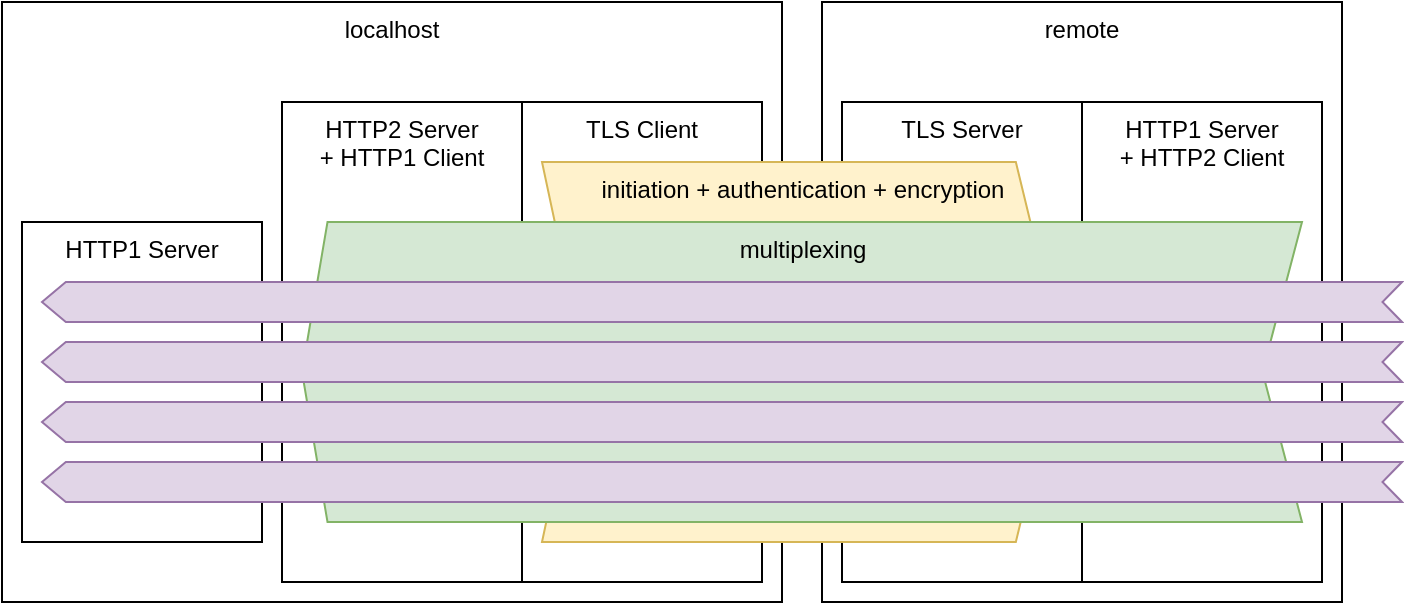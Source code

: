 <mxfile version="24.7.17">
  <diagram name="Page-1" id="Whb8RC3Au8cvX3wrGirA">
    <mxGraphModel dx="931" dy="605" grid="1" gridSize="10" guides="1" tooltips="1" connect="1" arrows="1" fold="1" page="1" pageScale="1" pageWidth="850" pageHeight="1100" math="0" shadow="0">
      <root>
        <mxCell id="0" />
        <mxCell id="1" parent="0" />
        <mxCell id="e_OSxrDLTewV0Rg9lFOJ-29" value="&lt;span style=&quot;text-wrap: nowrap;&quot;&gt;remote&lt;/span&gt;" style="html=1;whiteSpace=wrap;verticalAlign=top;" vertex="1" parent="1">
          <mxGeometry x="480" y="30" width="260" height="300" as="geometry" />
        </mxCell>
        <mxCell id="e_OSxrDLTewV0Rg9lFOJ-25" value="&lt;span style=&quot;text-wrap: nowrap;&quot;&gt;HTTP1 Server&lt;/span&gt;&lt;div&gt;&lt;span style=&quot;text-wrap: nowrap;&quot;&gt;+ HTTP2 Client&lt;/span&gt;&lt;/div&gt;" style="html=1;whiteSpace=wrap;verticalAlign=top;" vertex="1" parent="1">
          <mxGeometry x="610" y="80" width="120" height="240" as="geometry" />
        </mxCell>
        <mxCell id="e_OSxrDLTewV0Rg9lFOJ-27" value="&lt;span style=&quot;text-wrap: nowrap;&quot;&gt;localhost&lt;/span&gt;" style="html=1;whiteSpace=wrap;verticalAlign=top;" vertex="1" parent="1">
          <mxGeometry x="70" y="30" width="390" height="300" as="geometry" />
        </mxCell>
        <mxCell id="e_OSxrDLTewV0Rg9lFOJ-28" value="&lt;span style=&quot;text-wrap: nowrap;&quot;&gt;HTTP1 Server&lt;/span&gt;" style="html=1;whiteSpace=wrap;verticalAlign=top;" vertex="1" parent="1">
          <mxGeometry x="80" y="140" width="120" height="160" as="geometry" />
        </mxCell>
        <mxCell id="e_OSxrDLTewV0Rg9lFOJ-21" value="&lt;span style=&quot;text-wrap: nowrap;&quot;&gt;HTTP2 Server&lt;/span&gt;&lt;div&gt;&lt;span style=&quot;text-wrap: nowrap;&quot;&gt;+ HTTP1 Client&lt;/span&gt;&lt;/div&gt;" style="html=1;whiteSpace=wrap;verticalAlign=top;" vertex="1" parent="1">
          <mxGeometry x="210" y="80" width="120" height="240" as="geometry" />
        </mxCell>
        <mxCell id="e_OSxrDLTewV0Rg9lFOJ-16" value="&lt;div&gt;&lt;span style=&quot;text-wrap: nowrap;&quot;&gt;TLS&lt;/span&gt;&lt;span style=&quot;text-wrap: nowrap; background-color: initial;&quot;&gt;&amp;nbsp;Client&lt;/span&gt;&lt;/div&gt;" style="html=1;whiteSpace=wrap;verticalAlign=top;" vertex="1" parent="1">
          <mxGeometry x="330" y="80" width="120" height="240" as="geometry" />
        </mxCell>
        <mxCell id="e_OSxrDLTewV0Rg9lFOJ-5" value="" style="ellipse;whiteSpace=wrap;html=1;align=center;aspect=fixed;fillColor=none;strokeColor=none;resizable=0;perimeter=centerPerimeter;rotatable=0;allowArrows=0;points=[];outlineConnect=1;" vertex="1" parent="1">
          <mxGeometry x="470" y="130" width="10" height="10" as="geometry" />
        </mxCell>
        <mxCell id="e_OSxrDLTewV0Rg9lFOJ-13" value="&lt;div&gt;&lt;span style=&quot;text-wrap: nowrap;&quot;&gt;TLS Server&lt;/span&gt;&lt;/div&gt;" style="html=1;whiteSpace=wrap;verticalAlign=top;" vertex="1" parent="1">
          <mxGeometry x="490" y="80" width="120" height="240" as="geometry" />
        </mxCell>
        <mxCell id="e_OSxrDLTewV0Rg9lFOJ-2" value="initiation + authentication + encryption" style="html=1;shadow=0;dashed=0;align=center;verticalAlign=top;shape=mxgraph.arrows2.arrow;dy=0;dx=23.08;notch=20.25;rotation=0;fillColor=#fff2cc;strokeColor=#d6b656;horizontal=1;" vertex="1" parent="1">
          <mxGeometry x="340" y="110" width="260" height="190" as="geometry" />
        </mxCell>
        <mxCell id="e_OSxrDLTewV0Rg9lFOJ-19" value="multiplexing&lt;div&gt;&lt;br&gt;&lt;/div&gt;" style="html=1;shadow=0;dashed=0;align=center;verticalAlign=top;shape=mxgraph.arrows2.arrow;dy=0;dx=12.75;notch=19.75;flipH=1;fillColor=#d5e8d4;strokeColor=#82b366;" vertex="1" parent="1">
          <mxGeometry x="220" y="140" width="500" height="150" as="geometry" />
        </mxCell>
        <mxCell id="e_OSxrDLTewV0Rg9lFOJ-26" value="" style="html=1;shadow=0;dashed=0;align=center;verticalAlign=middle;shape=mxgraph.arrows2.arrow;dy=0;dx=11.92;notch=9.75;flipH=1;fillColor=#e1d5e7;strokeColor=#9673a6;" vertex="1" parent="1">
          <mxGeometry x="90" y="170" width="680" height="20" as="geometry" />
        </mxCell>
        <mxCell id="e_OSxrDLTewV0Rg9lFOJ-31" value="" style="html=1;shadow=0;dashed=0;align=center;verticalAlign=middle;shape=mxgraph.arrows2.arrow;dy=0;dx=11.92;notch=9.75;flipH=1;fillColor=#e1d5e7;strokeColor=#9673a6;" vertex="1" parent="1">
          <mxGeometry x="90" y="200" width="680" height="20" as="geometry" />
        </mxCell>
        <mxCell id="e_OSxrDLTewV0Rg9lFOJ-32" value="" style="html=1;shadow=0;dashed=0;align=center;verticalAlign=middle;shape=mxgraph.arrows2.arrow;dy=0;dx=11.92;notch=9.75;flipH=1;fillColor=#e1d5e7;strokeColor=#9673a6;" vertex="1" parent="1">
          <mxGeometry x="90" y="230" width="680" height="20" as="geometry" />
        </mxCell>
        <mxCell id="e_OSxrDLTewV0Rg9lFOJ-33" value="" style="html=1;shadow=0;dashed=0;align=center;verticalAlign=middle;shape=mxgraph.arrows2.arrow;dy=0;dx=11.92;notch=9.75;flipH=1;fillColor=#e1d5e7;strokeColor=#9673a6;" vertex="1" parent="1">
          <mxGeometry x="90" y="260" width="680" height="20" as="geometry" />
        </mxCell>
      </root>
    </mxGraphModel>
  </diagram>
</mxfile>
